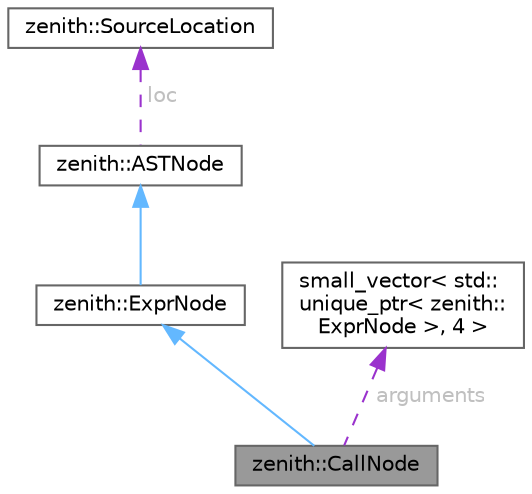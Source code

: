digraph "zenith::CallNode"
{
 // LATEX_PDF_SIZE
  bgcolor="transparent";
  edge [fontname=Helvetica,fontsize=10,labelfontname=Helvetica,labelfontsize=10];
  node [fontname=Helvetica,fontsize=10,shape=box,height=0.2,width=0.4];
  Node1 [id="Node000001",label="zenith::CallNode",height=0.2,width=0.4,color="gray40", fillcolor="grey60", style="filled", fontcolor="black",tooltip=" "];
  Node2 -> Node1 [id="edge1_Node000001_Node000002",dir="back",color="steelblue1",style="solid",tooltip=" "];
  Node2 [id="Node000002",label="zenith::ExprNode",height=0.2,width=0.4,color="gray40", fillcolor="white", style="filled",URL="$structzenith_1_1_expr_node.html",tooltip=" "];
  Node3 -> Node2 [id="edge2_Node000002_Node000003",dir="back",color="steelblue1",style="solid",tooltip=" "];
  Node3 [id="Node000003",label="zenith::ASTNode",height=0.2,width=0.4,color="gray40", fillcolor="white", style="filled",URL="$structzenith_1_1_a_s_t_node.html",tooltip=" "];
  Node4 -> Node3 [id="edge3_Node000003_Node000004",dir="back",color="darkorchid3",style="dashed",tooltip=" ",label=" loc",fontcolor="grey" ];
  Node4 [id="Node000004",label="zenith::SourceLocation",height=0.2,width=0.4,color="gray40", fillcolor="white", style="filled",URL="$structzenith_1_1_source_location.html",tooltip=" "];
  Node5 -> Node1 [id="edge4_Node000001_Node000005",dir="back",color="darkorchid3",style="dashed",tooltip=" ",label=" arguments",fontcolor="grey" ];
  Node5 [id="Node000005",label="small_vector\< std::\lunique_ptr\< zenith::\lExprNode \>, 4 \>",height=0.2,width=0.4,color="gray40", fillcolor="white", style="filled",URL="$classsmall__vector.html",tooltip=" "];
}
